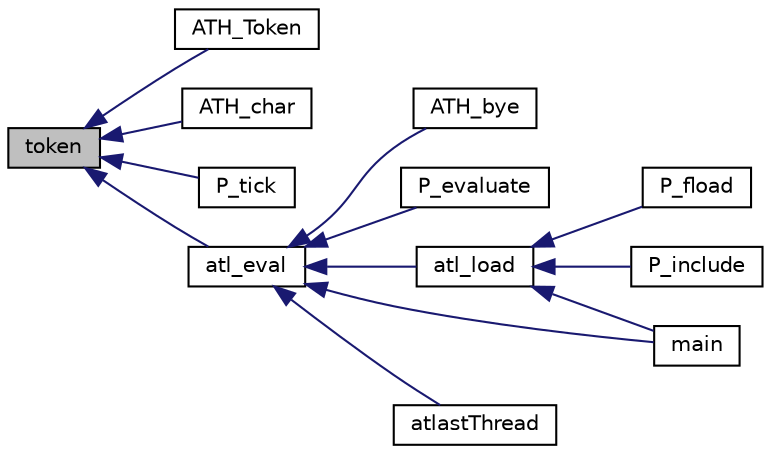 digraph "token"
{
  edge [fontname="Helvetica",fontsize="10",labelfontname="Helvetica",labelfontsize="10"];
  node [fontname="Helvetica",fontsize="10",shape=record];
  rankdir="LR";
  Node897 [label="token",height=0.2,width=0.4,color="black", fillcolor="grey75", style="filled", fontcolor="black"];
  Node897 -> Node898 [dir="back",color="midnightblue",fontsize="10",style="solid",fontname="Helvetica"];
  Node898 [label="ATH_Token",height=0.2,width=0.4,color="black", fillcolor="white", style="filled",URL="$atlast_8c.html#ac1ce59844ea3fe35c12842e517025a45"];
  Node897 -> Node899 [dir="back",color="midnightblue",fontsize="10",style="solid",fontname="Helvetica"];
  Node899 [label="ATH_char",height=0.2,width=0.4,color="black", fillcolor="white", style="filled",URL="$atlast_8c.html#ae1cd1bd6382cb4ab5d389fe7c9d54d42"];
  Node897 -> Node900 [dir="back",color="midnightblue",fontsize="10",style="solid",fontname="Helvetica"];
  Node900 [label="P_tick",height=0.2,width=0.4,color="black", fillcolor="white", style="filled",URL="$atlast_8c.html#a6b8e53c0c8eb6097655b77d8ba3f006c"];
  Node897 -> Node901 [dir="back",color="midnightblue",fontsize="10",style="solid",fontname="Helvetica"];
  Node901 [label="atl_eval",height=0.2,width=0.4,color="black", fillcolor="white", style="filled",URL="$atlast_8c.html#a45d749d6527e7183b11e7c928bf763e5"];
  Node901 -> Node902 [dir="back",color="midnightblue",fontsize="10",style="solid",fontname="Helvetica"];
  Node902 [label="ATH_bye",height=0.2,width=0.4,color="black", fillcolor="white", style="filled",URL="$atlast_8c.html#afaa7526e38e354c4659bdb6d8d7649a0"];
  Node901 -> Node903 [dir="back",color="midnightblue",fontsize="10",style="solid",fontname="Helvetica"];
  Node903 [label="P_evaluate",height=0.2,width=0.4,color="black", fillcolor="white", style="filled",URL="$atlast_8c.html#a52b57ee9d51562eadf6889a0e9c3dca0"];
  Node901 -> Node904 [dir="back",color="midnightblue",fontsize="10",style="solid",fontname="Helvetica"];
  Node904 [label="atl_load",height=0.2,width=0.4,color="black", fillcolor="white", style="filled",URL="$atlast_8c.html#a0cc24398ed9212cff1741d83addaf73b"];
  Node904 -> Node905 [dir="back",color="midnightblue",fontsize="10",style="solid",fontname="Helvetica"];
  Node905 [label="P_fload",height=0.2,width=0.4,color="black", fillcolor="white", style="filled",URL="$atlast_8c.html#a8bad61f67a82bf9b494db4b8eb8ff2f0"];
  Node904 -> Node906 [dir="back",color="midnightblue",fontsize="10",style="solid",fontname="Helvetica"];
  Node906 [label="P_include",height=0.2,width=0.4,color="black", fillcolor="white", style="filled",URL="$atlast_8c.html#a595c06952c327286a3f794ba5de6cae2"];
  Node904 -> Node907 [dir="back",color="midnightblue",fontsize="10",style="solid",fontname="Helvetica"];
  Node907 [label="main",height=0.2,width=0.4,color="black", fillcolor="white", style="filled",URL="$atlmain_8c.html#a0ddf1224851353fc92bfbff6f499fa97"];
  Node901 -> Node907 [dir="back",color="midnightblue",fontsize="10",style="solid",fontname="Helvetica"];
  Node901 -> Node908 [dir="back",color="midnightblue",fontsize="10",style="solid",fontname="Helvetica"];
  Node908 [label="atlastThread",height=0.2,width=0.4,color="black", fillcolor="white", style="filled",URL="$task_8c.html#ab6e83cab638644085d64608e8acddf55"];
}
